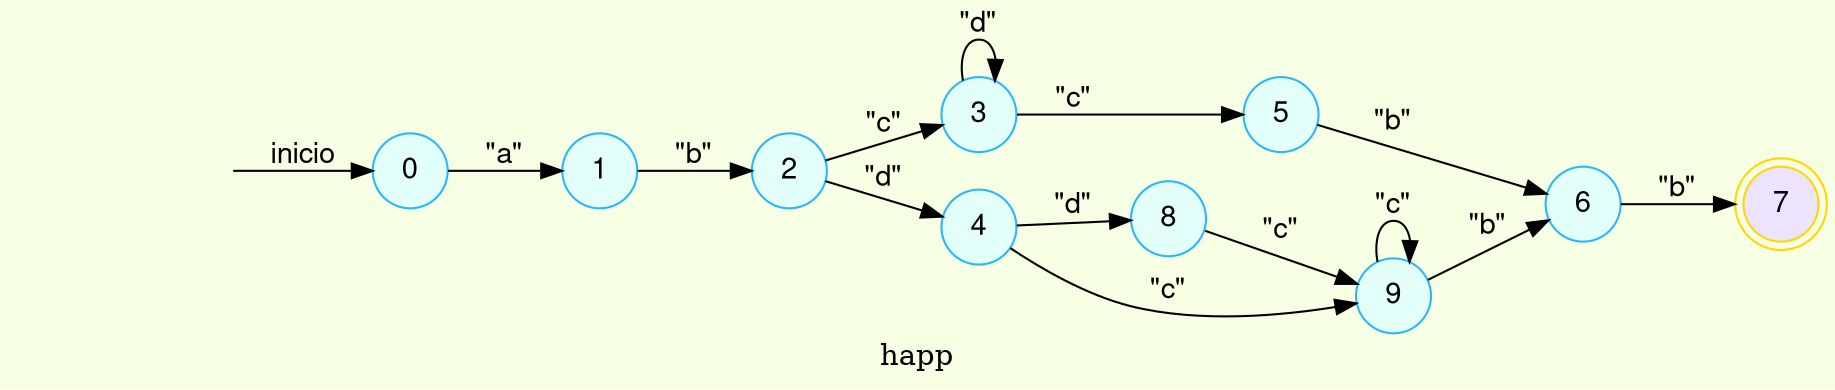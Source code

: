 digraph finite_state_machine {
	bgcolor = "#F6FFE3"
	node [fontname="Helvetica,Arial,sans-serif" ]
	edge [fontname="Helvetica,Arial,sans-serif"]
	rankdir=LR;
	node [shape = doublecircle, color = gold fillcolor="#EBE3FF" style =filled];
7;
	node [shape = circle, color = "#2CB5FF" fillcolor="#E3FFFA" style =filled];

	flechainicio [style=invis];
	flechainicio -> 0 [label="inicio"];
0->1[label = "\"a\""];
1->2[label = "\"b\""];
2->3[label = "\"c\""];
3->3[label = "\"d\""];
3->5[label = "\"c\""];
5->6[label = "\"b\""];
6->7[label = "\"b\""];
4->8[label = "\"d\""];
8->9[label = "\"c\""];
9->9[label = "\"c\""];
9->6[label = "\"b\""];
4->9[label = "\"c\""];
2->4[label = "\"d\""];
label= happ}